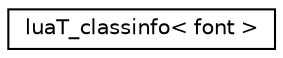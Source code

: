 digraph "Graphical Class Hierarchy"
{
 // LATEX_PDF_SIZE
  edge [fontname="Helvetica",fontsize="10",labelfontname="Helvetica",labelfontsize="10"];
  node [fontname="Helvetica",fontsize="10",shape=record];
  rankdir="LR";
  Node0 [label="luaT_classinfo\< font \>",height=0.2,width=0.4,color="black", fillcolor="white", style="filled",URL="$structluaT__classinfo_3_01font_01_4.html",tooltip=" "];
}
